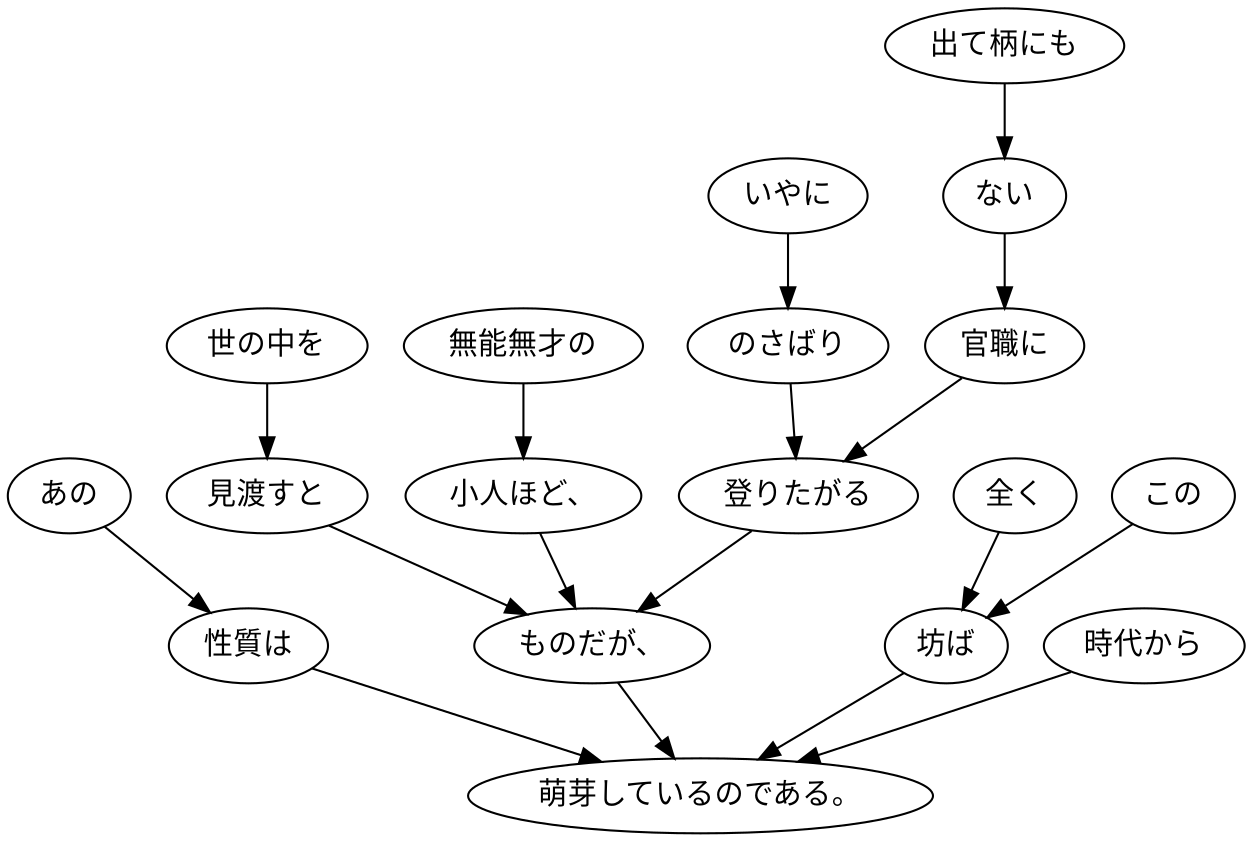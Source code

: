 digraph graph6616 {
	node0 [label="世の中を"];
	node1 [label="見渡すと"];
	node2 [label="無能無才の"];
	node3 [label="小人ほど、"];
	node4 [label="いやに"];
	node5 [label="のさばり"];
	node6 [label="出て柄にも"];
	node7 [label="ない"];
	node8 [label="官職に"];
	node9 [label="登りたがる"];
	node10 [label="ものだが、"];
	node11 [label="あの"];
	node12 [label="性質は"];
	node13 [label="全く"];
	node14 [label="この"];
	node15 [label="坊ば"];
	node16 [label="時代から"];
	node17 [label="萌芽しているのである。"];
	node0 -> node1;
	node1 -> node10;
	node2 -> node3;
	node3 -> node10;
	node4 -> node5;
	node5 -> node9;
	node6 -> node7;
	node7 -> node8;
	node8 -> node9;
	node9 -> node10;
	node10 -> node17;
	node11 -> node12;
	node12 -> node17;
	node13 -> node15;
	node14 -> node15;
	node15 -> node17;
	node16 -> node17;
}
